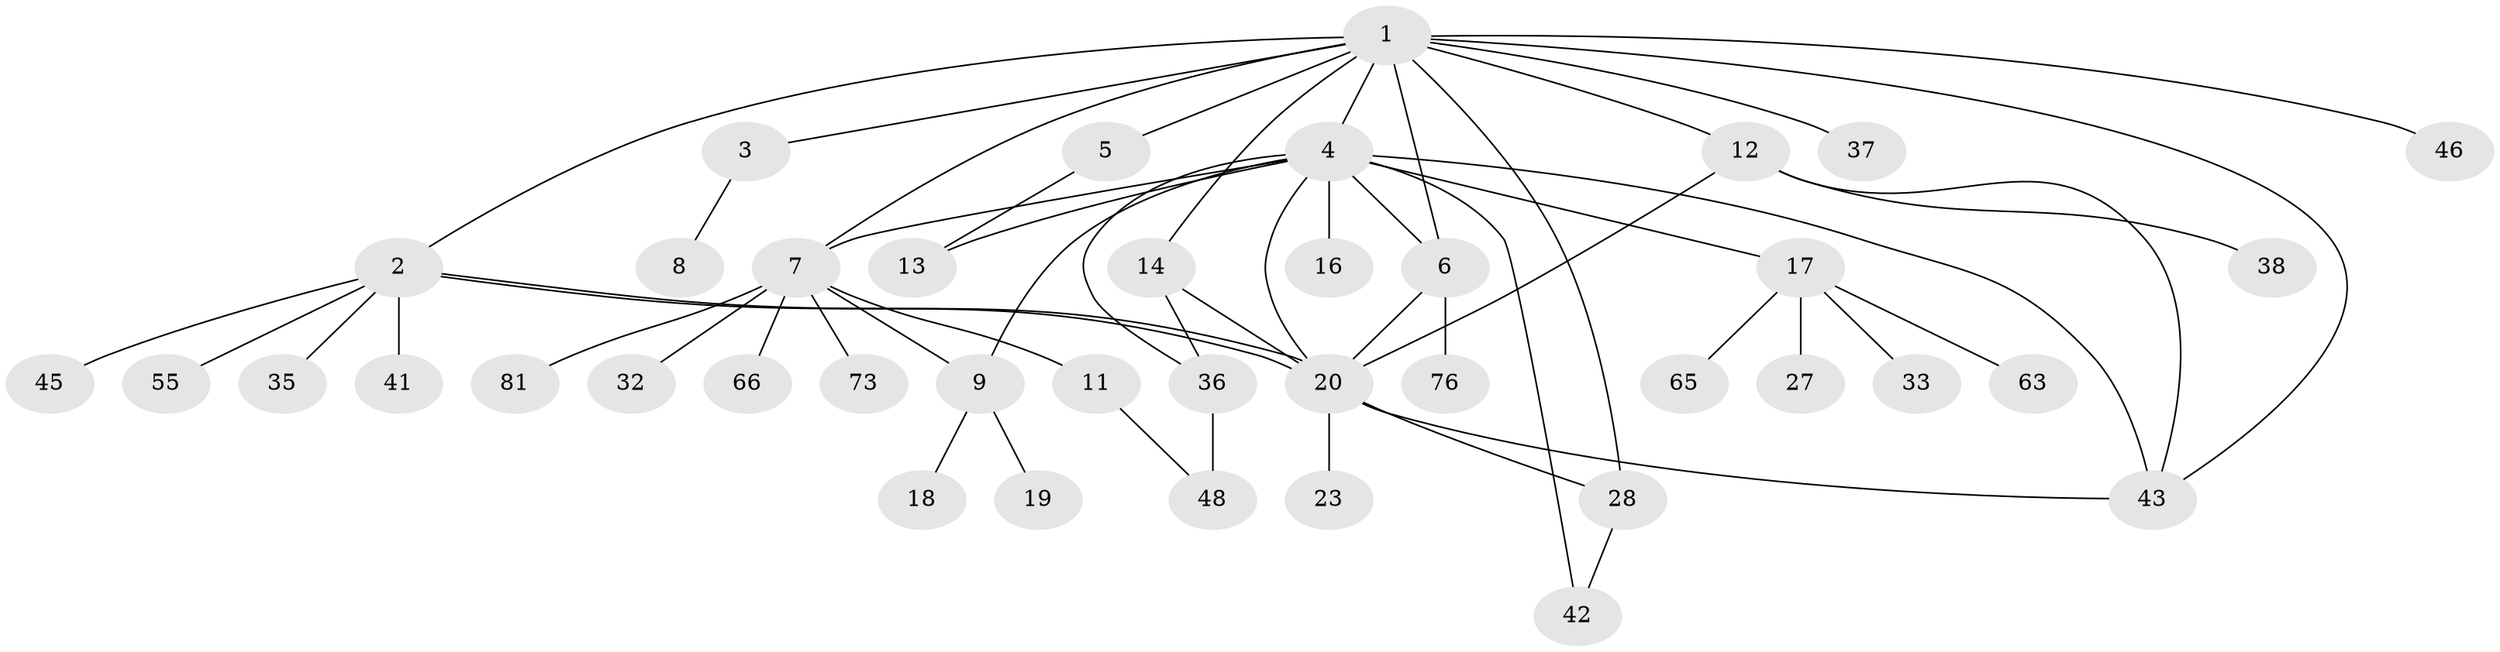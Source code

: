 // original degree distribution, {14: 0.024691358024691357, 7: 0.024691358024691357, 2: 0.2345679012345679, 18: 0.012345679012345678, 4: 0.06172839506172839, 8: 0.024691358024691357, 1: 0.5185185185185185, 3: 0.07407407407407407, 5: 0.024691358024691357}
// Generated by graph-tools (version 1.1) at 2025/14/03/09/25 04:14:36]
// undirected, 40 vertices, 55 edges
graph export_dot {
graph [start="1"]
  node [color=gray90,style=filled];
  1;
  2;
  3;
  4 [super="+30+10+68+54+72+50+39+25+34+24"];
  5;
  6;
  7;
  8;
  9 [super="+15"];
  11;
  12 [super="+21"];
  13;
  14;
  16;
  17 [super="+70"];
  18;
  19;
  20 [super="+58+29+22+26"];
  23 [super="+44"];
  27;
  28 [super="+53+79"];
  32;
  33;
  35;
  36 [super="+47+60"];
  37 [super="+59"];
  38;
  41;
  42 [super="+80"];
  43 [super="+49"];
  45;
  46;
  48;
  55;
  63;
  65;
  66 [super="+69"];
  73;
  76;
  81;
  1 -- 2;
  1 -- 3;
  1 -- 4 [weight=2];
  1 -- 5;
  1 -- 6;
  1 -- 7;
  1 -- 12 [weight=2];
  1 -- 14;
  1 -- 28;
  1 -- 37;
  1 -- 43;
  1 -- 46;
  2 -- 20;
  2 -- 20;
  2 -- 35;
  2 -- 41;
  2 -- 45;
  2 -- 55;
  3 -- 8;
  4 -- 6;
  4 -- 9;
  4 -- 13;
  4 -- 16;
  4 -- 17;
  4 -- 42;
  4 -- 20 [weight=2];
  4 -- 7;
  4 -- 43;
  4 -- 36;
  5 -- 13;
  6 -- 20;
  6 -- 76;
  7 -- 11;
  7 -- 32;
  7 -- 66;
  7 -- 73;
  7 -- 81;
  7 -- 9;
  9 -- 18;
  9 -- 19;
  11 -- 48;
  12 -- 43;
  12 -- 20;
  12 -- 38;
  14 -- 20;
  14 -- 36;
  17 -- 27;
  17 -- 33;
  17 -- 63;
  17 -- 65;
  20 -- 23;
  20 -- 28;
  20 -- 43;
  28 -- 42;
  36 -- 48 [weight=2];
}
